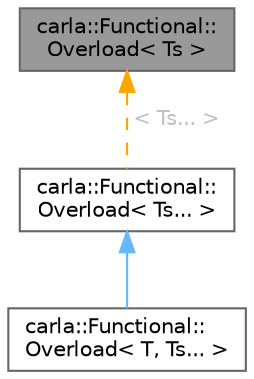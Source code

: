 digraph "carla::Functional::Overload&lt; Ts &gt;"
{
 // INTERACTIVE_SVG=YES
 // LATEX_PDF_SIZE
  bgcolor="transparent";
  edge [fontname=Helvetica,fontsize=10,labelfontname=Helvetica,labelfontsize=10];
  node [fontname=Helvetica,fontsize=10,shape=box,height=0.2,width=0.4];
  Node1 [id="Node000001",label="carla::Functional::\lOverload\< Ts \>",height=0.2,width=0.4,color="gray40", fillcolor="grey60", style="filled", fontcolor="black",tooltip=" "];
  Node1 -> Node2 [id="edge1_Node000001_Node000002",dir="back",color="orange",style="dashed",tooltip=" ",label=" \< Ts... \>",fontcolor="grey" ];
  Node2 [id="Node000002",label="carla::Functional::\lOverload\< Ts... \>",height=0.2,width=0.4,color="gray40", fillcolor="white", style="filled",URL="$d6/df9/structcarla_1_1Functional_1_1Overload.html",tooltip=" "];
  Node2 -> Node3 [id="edge2_Node000002_Node000003",dir="back",color="steelblue1",style="solid",tooltip=" "];
  Node3 [id="Node000003",label="carla::Functional::\lOverload\< T, Ts... \>",height=0.2,width=0.4,color="gray40", fillcolor="white", style="filled",URL="$da/d4a/structcarla_1_1Functional_1_1Overload_3_01T_00_01Ts_8_8_8_01_4.html",tooltip=" "];
}
